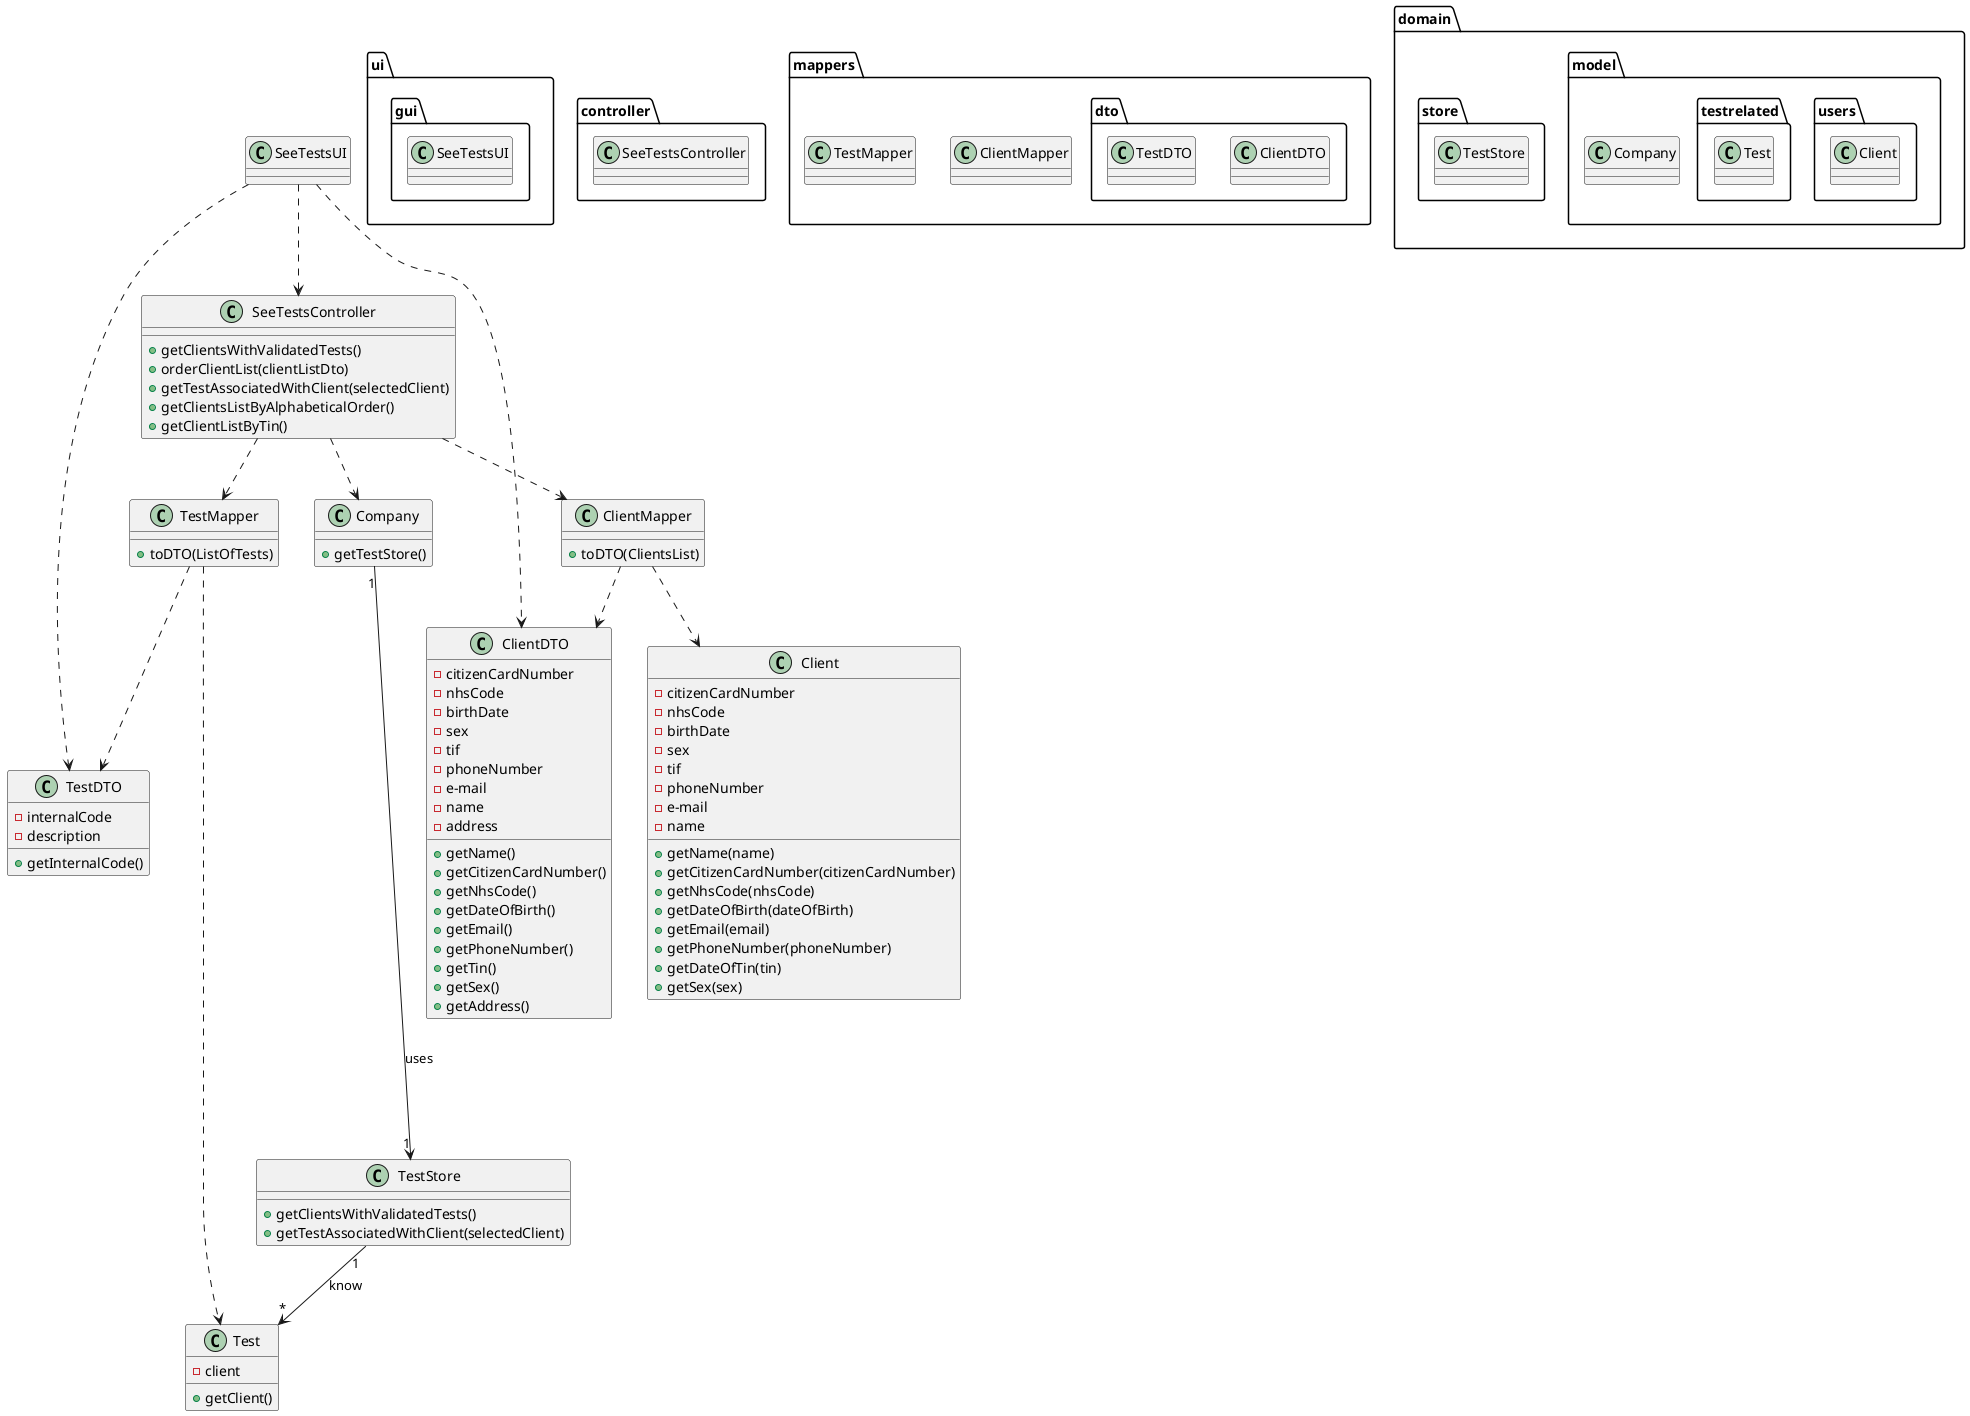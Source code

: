 @startuml
'https://plantuml.com/class-diagram
package ui {
package gui {
class SeeTestsUI
}
}
package controller {
class SeeTestsController
}

package mappers {
package dto {
class ClientDTO
class TestDTO
}
class ClientMapper
class TestMapper
}

package domain {
package model {
package users {
class Client
}
package testrelated {
class Test
}
class Company
}
package store {
class TestStore
}
}

class SeeTestsUI {
}

class SeeTestsController {
+getClientsWithValidatedTests()
+orderClientList(clientListDto)
+getTestAssociatedWithClient(selectedClient)
+getClientsListByAlphabeticalOrder()
+getClientListByTin()


}

class  ClientDTO{
-citizenCardNumber
-nhsCode
-birthDate
-sex
-tif
-phoneNumber
-e-mail
-name
-address

+getName()
+getCitizenCardNumber()
+getNhsCode()
+getDateOfBirth()
+getEmail()
+getPhoneNumber()
+getTin()
+getSex()
+getAddress()
}

class TestDTO{
-internalCode
-description
+getInternalCode()
}

class Company{
+getTestStore()

}


class ClientMapper{
+toDTO(ClientsList)
}

class TestStore{
+getClientsWithValidatedTests()
+getTestAssociatedWithClient(selectedClient)

}
class Client {
-citizenCardNumber
-nhsCode
-birthDate
-sex
-tif
-phoneNumber
-e-mail
-name

+getName(name)
+getCitizenCardNumber(citizenCardNumber)
+getNhsCode(nhsCode)
+getDateOfBirth(dateOfBirth)
+getEmail(email)
+getPhoneNumber(phoneNumber)
+getDateOfTin(tin)
+getSex(sex)


}

class TestMapper{
+toDTO(ListOfTests)

}

class Test {
-client
+getClient()

}

SeeTestsUI .> SeeTestsController
SeeTestsUI ....> ClientDTO
SeeTestsUI ....> TestDTO
SeeTestsController .> TestMapper
SeeTestsController ..> ClientMapper
SeeTestsController ..> Company
Company "1" ----> "1" TestStore : uses
TestStore"1" --> "*" Test : know
TestMapper ..> TestDTO
TestMapper .....> Test
ClientMapper ..> ClientDTO
ClientMapper ..> Client

@enduml